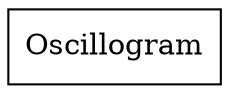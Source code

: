 strict digraph class_diagram {
  rankdir=LR;
  Oscillogram[
    label="Oscillogram",
    URL="Oscillogram.html",
    tooltip="com.idescn.graphics.Oscillogram",
    shape="record"
  ];
}
